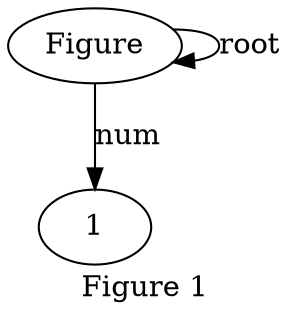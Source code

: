 digraph "Figure 1" {
label="Figure 1";
Figure1 [style=filled, fillcolor=white, label=Figure];
Figure1 -> Figure1  [label=root];
12 [style=filled, fillcolor=white, label=1];
Figure1 -> 12  [label=num];
}
